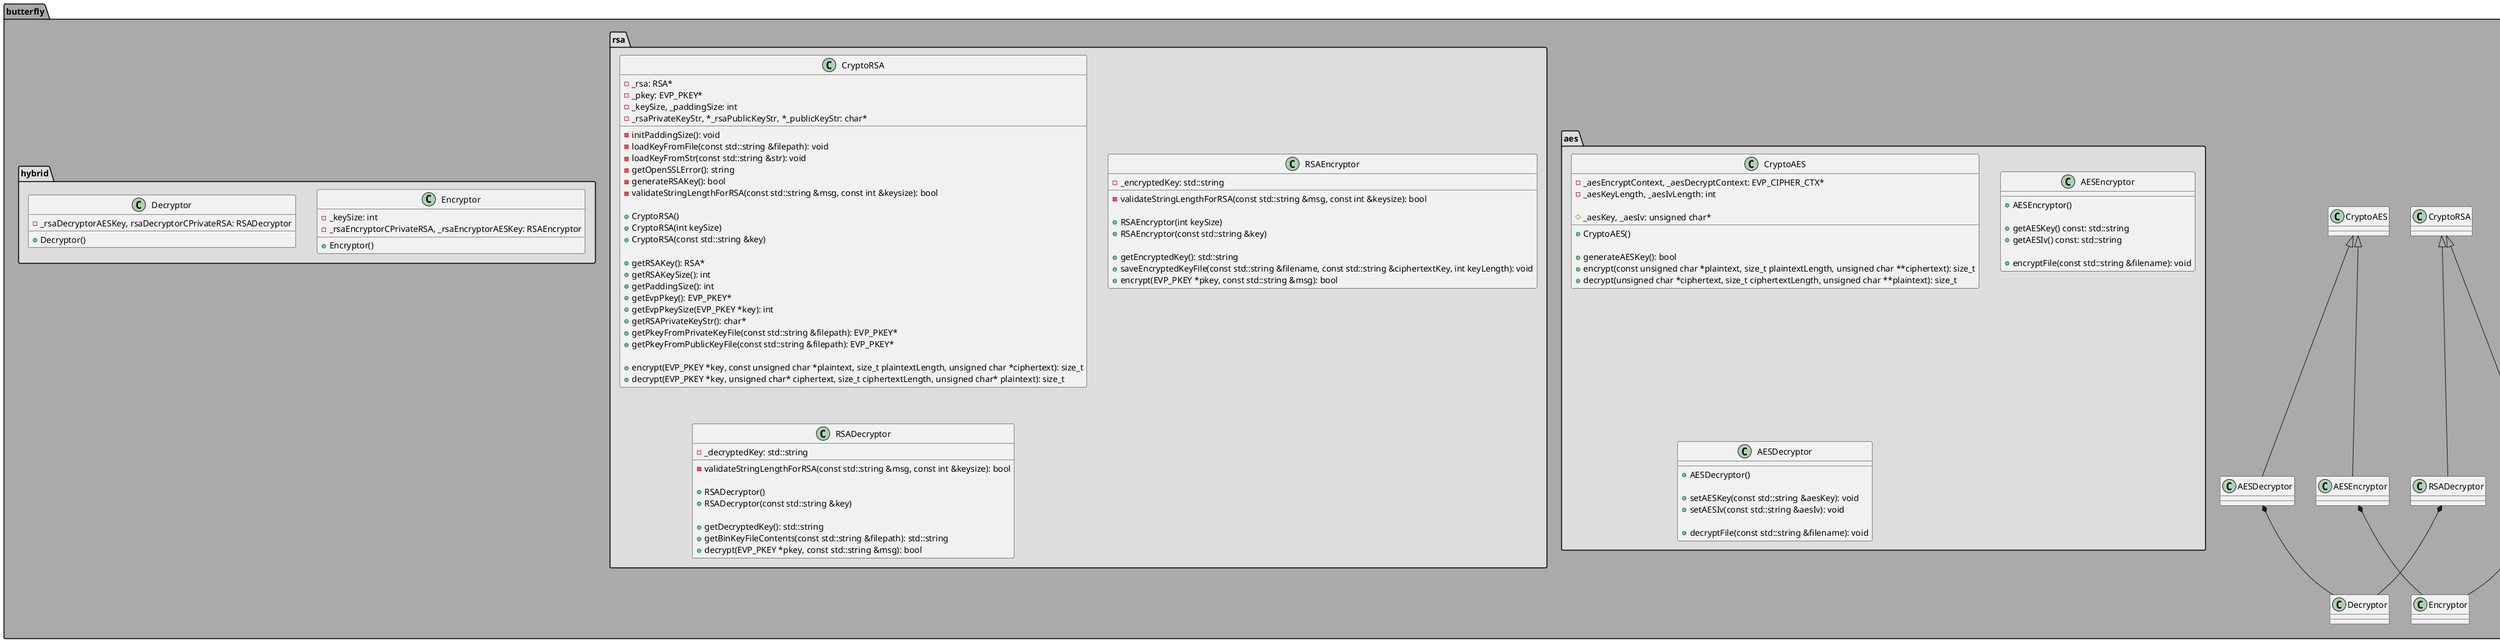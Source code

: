 @startuml
'https://plantuml.com/sequence-diagram

package butterfly #AAAAAA
{

package aes #DDDDDD
{
    class CryptoAES {
        -_aesEncryptContext, _aesDecryptContext: EVP_CIPHER_CTX*
        -_aesKeyLength, _aesIvLength: int

        #_aesKey, _aesIv: unsigned char*

        +CryptoAES()

        +generateAESKey(): bool
        +encrypt(const unsigned char *plaintext, size_t plaintextLength, unsigned char **ciphertext): size_t
        +decrypt(unsigned char *ciphertext, size_t ciphertextLength, unsigned char **plaintext): size_t
    }

    class AESEncryptor {

        +AESEncryptor()

        +getAESKey() const: std::string
        +getAESIv() const: std::string

        +encryptFile(const std::string &filename): void
    }

    class AESDecryptor {

        +AESDecryptor()

        +setAESKey(const std::string &aesKey): void
        +setAESIv(const std::string &aesIv): void

        +decryptFile(const std::string &filename): void
    }

}

package rsa #DDDDDD
{
    class CryptoRSA {
        -_rsa: RSA*
        -_pkey: EVP_PKEY*
        -_keySize, _paddingSize: int
        -_rsaPrivateKeyStr, *_rsaPublicKeyStr, *_publicKeyStr: char*

        -initPaddingSize(): void
        -loadKeyFromFile(const std::string &filepath): void
        -loadKeyFromStr(const std::string &str): void
        -getOpenSSLError(): string
        -generateRSAKey(): bool
        -validateStringLengthForRSA(const std::string &msg, const int &keysize): bool

        +CryptoRSA()
        +CryptoRSA(int keySize)
        +CryptoRSA(const std::string &key)

        +getRSAKey(): RSA*
        +getRSAKeySize(): int
        +getPaddingSize(): int
        +getEvpPkey(): EVP_PKEY*
        +getEvpPkeySize(EVP_PKEY *key): int
        +getRSAPrivateKeyStr(): char*
        '+getRSAPublicKeyStr(): char*
        '+getPublicKeyStr(): char*
        '+createRSAPrivateKeyFile(const std::string &filename):bool
        '+createRSAPublicKeyFile(const std::string &filename): bool
        '+createPublicKeyFile(const std::string &filename): bool
        +getPkeyFromPrivateKeyFile(const std::string &filepath): EVP_PKEY*
        +getPkeyFromPublicKeyFile(const std::string &filepath): EVP_PKEY*

        +encrypt(EVP_PKEY *key, const unsigned char *plaintext, size_t plaintextLength, unsigned char *ciphertext): size_t
        +decrypt(EVP_PKEY *key, unsigned char* ciphertext, size_t ciphertextLength, unsigned char* plaintext): size_t
    }
    class RSAEncryptor {
        -_encryptedKey: std::string

        -validateStringLengthForRSA(const std::string &msg, const int &keysize): bool

        +RSAEncryptor(int keySize)
        +RSAEncryptor(const std::string &key)

        +getEncryptedKey(): std::string
        +saveEncryptedKeyFile(const std::string &filename, const std::string &ciphertextKey, int keyLength): void
        +encrypt(EVP_PKEY *pkey, const std::string &msg): bool
    }
    class RSADecryptor {

        -_decryptedKey: std::string
        -validateStringLengthForRSA(const std::string &msg, const int &keysize): bool

        +RSADecryptor()
        +RSADecryptor(const std::string &key)

        +getDecryptedKey(): std::string
        +getBinKeyFileContents(const std::string &filepath): std::string
        +decrypt(EVP_PKEY *pkey, const std::string &msg): bool
    }
}

package hybrid #DDDDDD
{
    class Encryptor {
        - _keySize: int
        - _rsaEncryptorCPrivateRSA, _rsaEncryptorAESKey: RSAEncryptor

        +Encryptor()

    }
    class Decryptor {
        -_rsaDecryptorAESKey, rsaDecryptorCPrivateRSA: RSADecryptor

        +Decryptor()
    }
}

together {
  class CryptoRSA
  class CryptoAES
}

together {
class RSAEncryptor
class RSADecryptor
class AESEncryptor
class AESDecryptor
}

together {
  class Encryptor
  class Decryptor
}

CryptoRSA <|-- RSAEncryptor
CryptoRSA <|-- RSADecryptor

CryptoAES <|-- AESEncryptor
CryptoAES <|-- AESDecryptor

RSAEncryptor *-- Encryptor
AESEncryptor *-- Encryptor

RSADecryptor *-- Decryptor
AESDecryptor *-- Decryptor

}
@enduml
@enduml